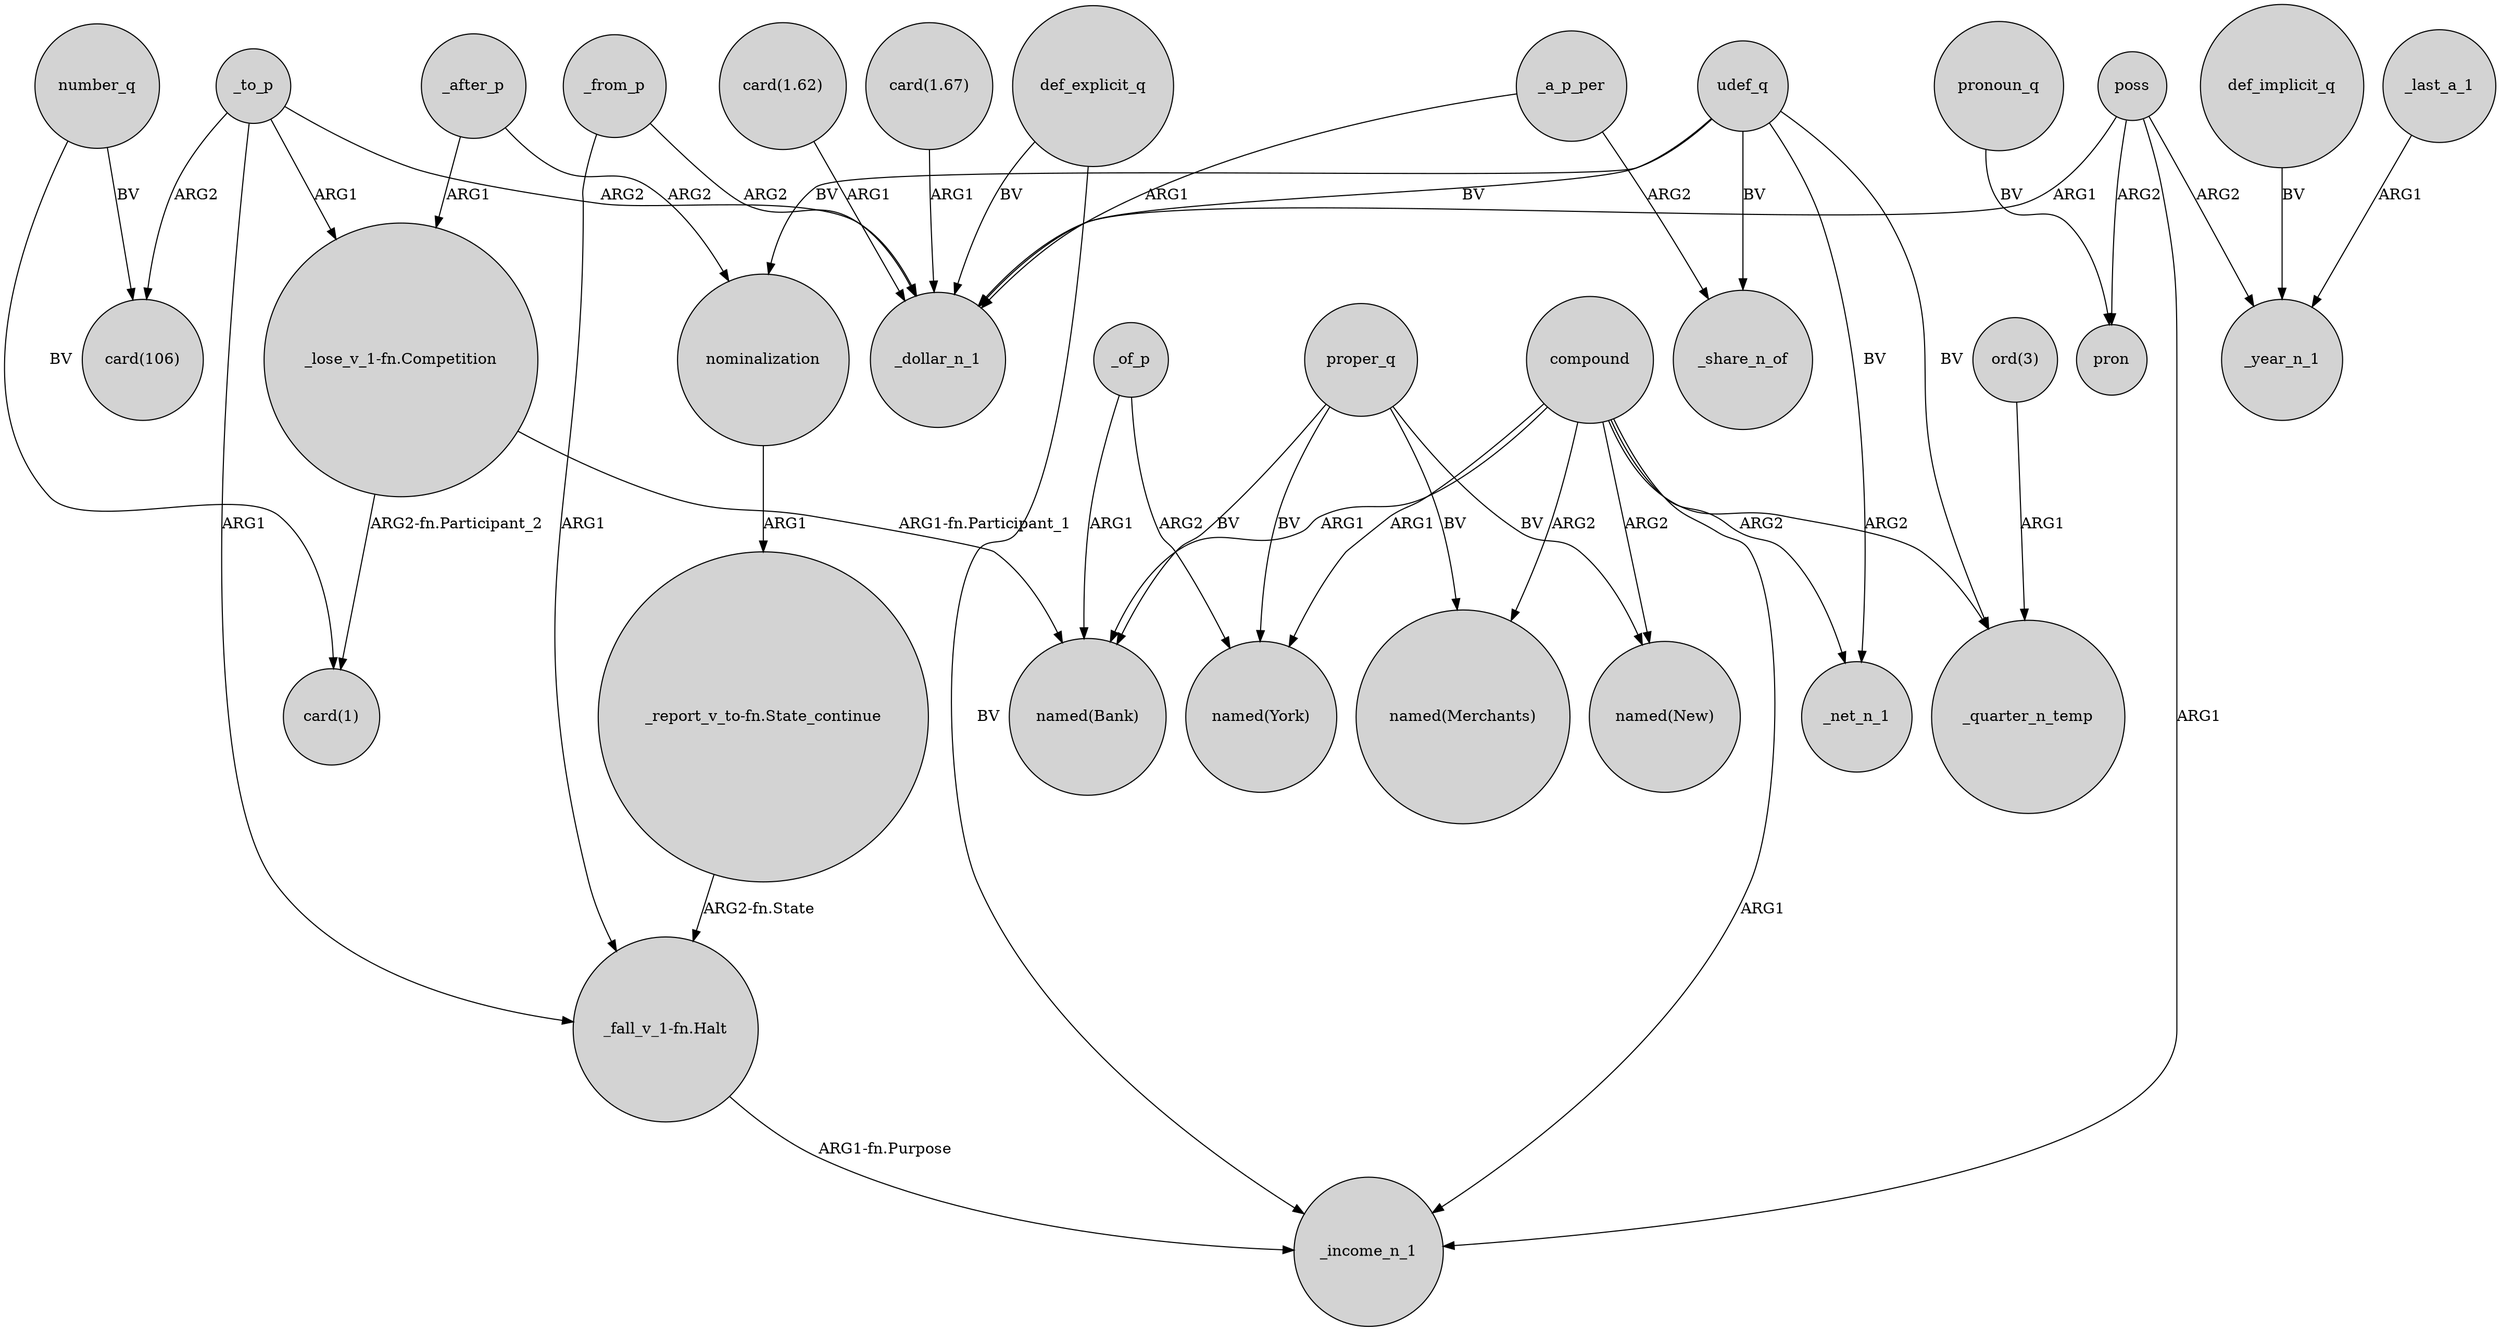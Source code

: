 digraph {
	node [shape=circle style=filled]
	def_explicit_q -> _dollar_n_1 [label=BV]
	"_lose_v_1-fn.Competition" -> "card(1)" [label="ARG2-fn.Participant_2"]
	compound -> "named(Merchants)" [label=ARG2]
	compound -> _net_n_1 [label=ARG2]
	"ord(3)" -> _quarter_n_temp [label=ARG1]
	number_q -> "card(1)" [label=BV]
	compound -> "named(New)" [label=ARG2]
	def_implicit_q -> _year_n_1 [label=BV]
	_from_p -> _dollar_n_1 [label=ARG2]
	_to_p -> "_lose_v_1-fn.Competition" [label=ARG1]
	proper_q -> "named(New)" [label=BV]
	_to_p -> "card(106)" [label=ARG2]
	udef_q -> nominalization [label=BV]
	number_q -> "card(106)" [label=BV]
	"_report_v_to-fn.State_continue" -> "_fall_v_1-fn.Halt" [label="ARG2-fn.State"]
	poss -> _year_n_1 [label=ARG2]
	_after_p -> "_lose_v_1-fn.Competition" [label=ARG1]
	compound -> "named(Bank)" [label=ARG1]
	_to_p -> _dollar_n_1 [label=ARG2]
	"card(1.62)" -> _dollar_n_1 [label=ARG1]
	_of_p -> "named(Bank)" [label=ARG1]
	proper_q -> "named(York)" [label=BV]
	_after_p -> nominalization [label=ARG2]
	pronoun_q -> pron [label=BV]
	poss -> pron [label=ARG2]
	def_explicit_q -> _income_n_1 [label=BV]
	compound -> _income_n_1 [label=ARG1]
	compound -> _quarter_n_temp [label=ARG2]
	_a_p_per -> _share_n_of [label=ARG2]
	"_lose_v_1-fn.Competition" -> "named(Bank)" [label="ARG1-fn.Participant_1"]
	poss -> _income_n_1 [label=ARG1]
	udef_q -> _share_n_of [label=BV]
	udef_q -> _net_n_1 [label=BV]
	_last_a_1 -> _year_n_1 [label=ARG1]
	udef_q -> _dollar_n_1 [label=BV]
	_from_p -> "_fall_v_1-fn.Halt" [label=ARG1]
	nominalization -> "_report_v_to-fn.State_continue" [label=ARG1]
	proper_q -> "named(Merchants)" [label=BV]
	_a_p_per -> _dollar_n_1 [label=ARG1]
	udef_q -> _quarter_n_temp [label=BV]
	"_fall_v_1-fn.Halt" -> _income_n_1 [label="ARG1-fn.Purpose"]
	poss -> _dollar_n_1 [label=ARG1]
	compound -> "named(York)" [label=ARG1]
	"card(1.67)" -> _dollar_n_1 [label=ARG1]
	_of_p -> "named(York)" [label=ARG2]
	_to_p -> "_fall_v_1-fn.Halt" [label=ARG1]
	proper_q -> "named(Bank)" [label=BV]
}
